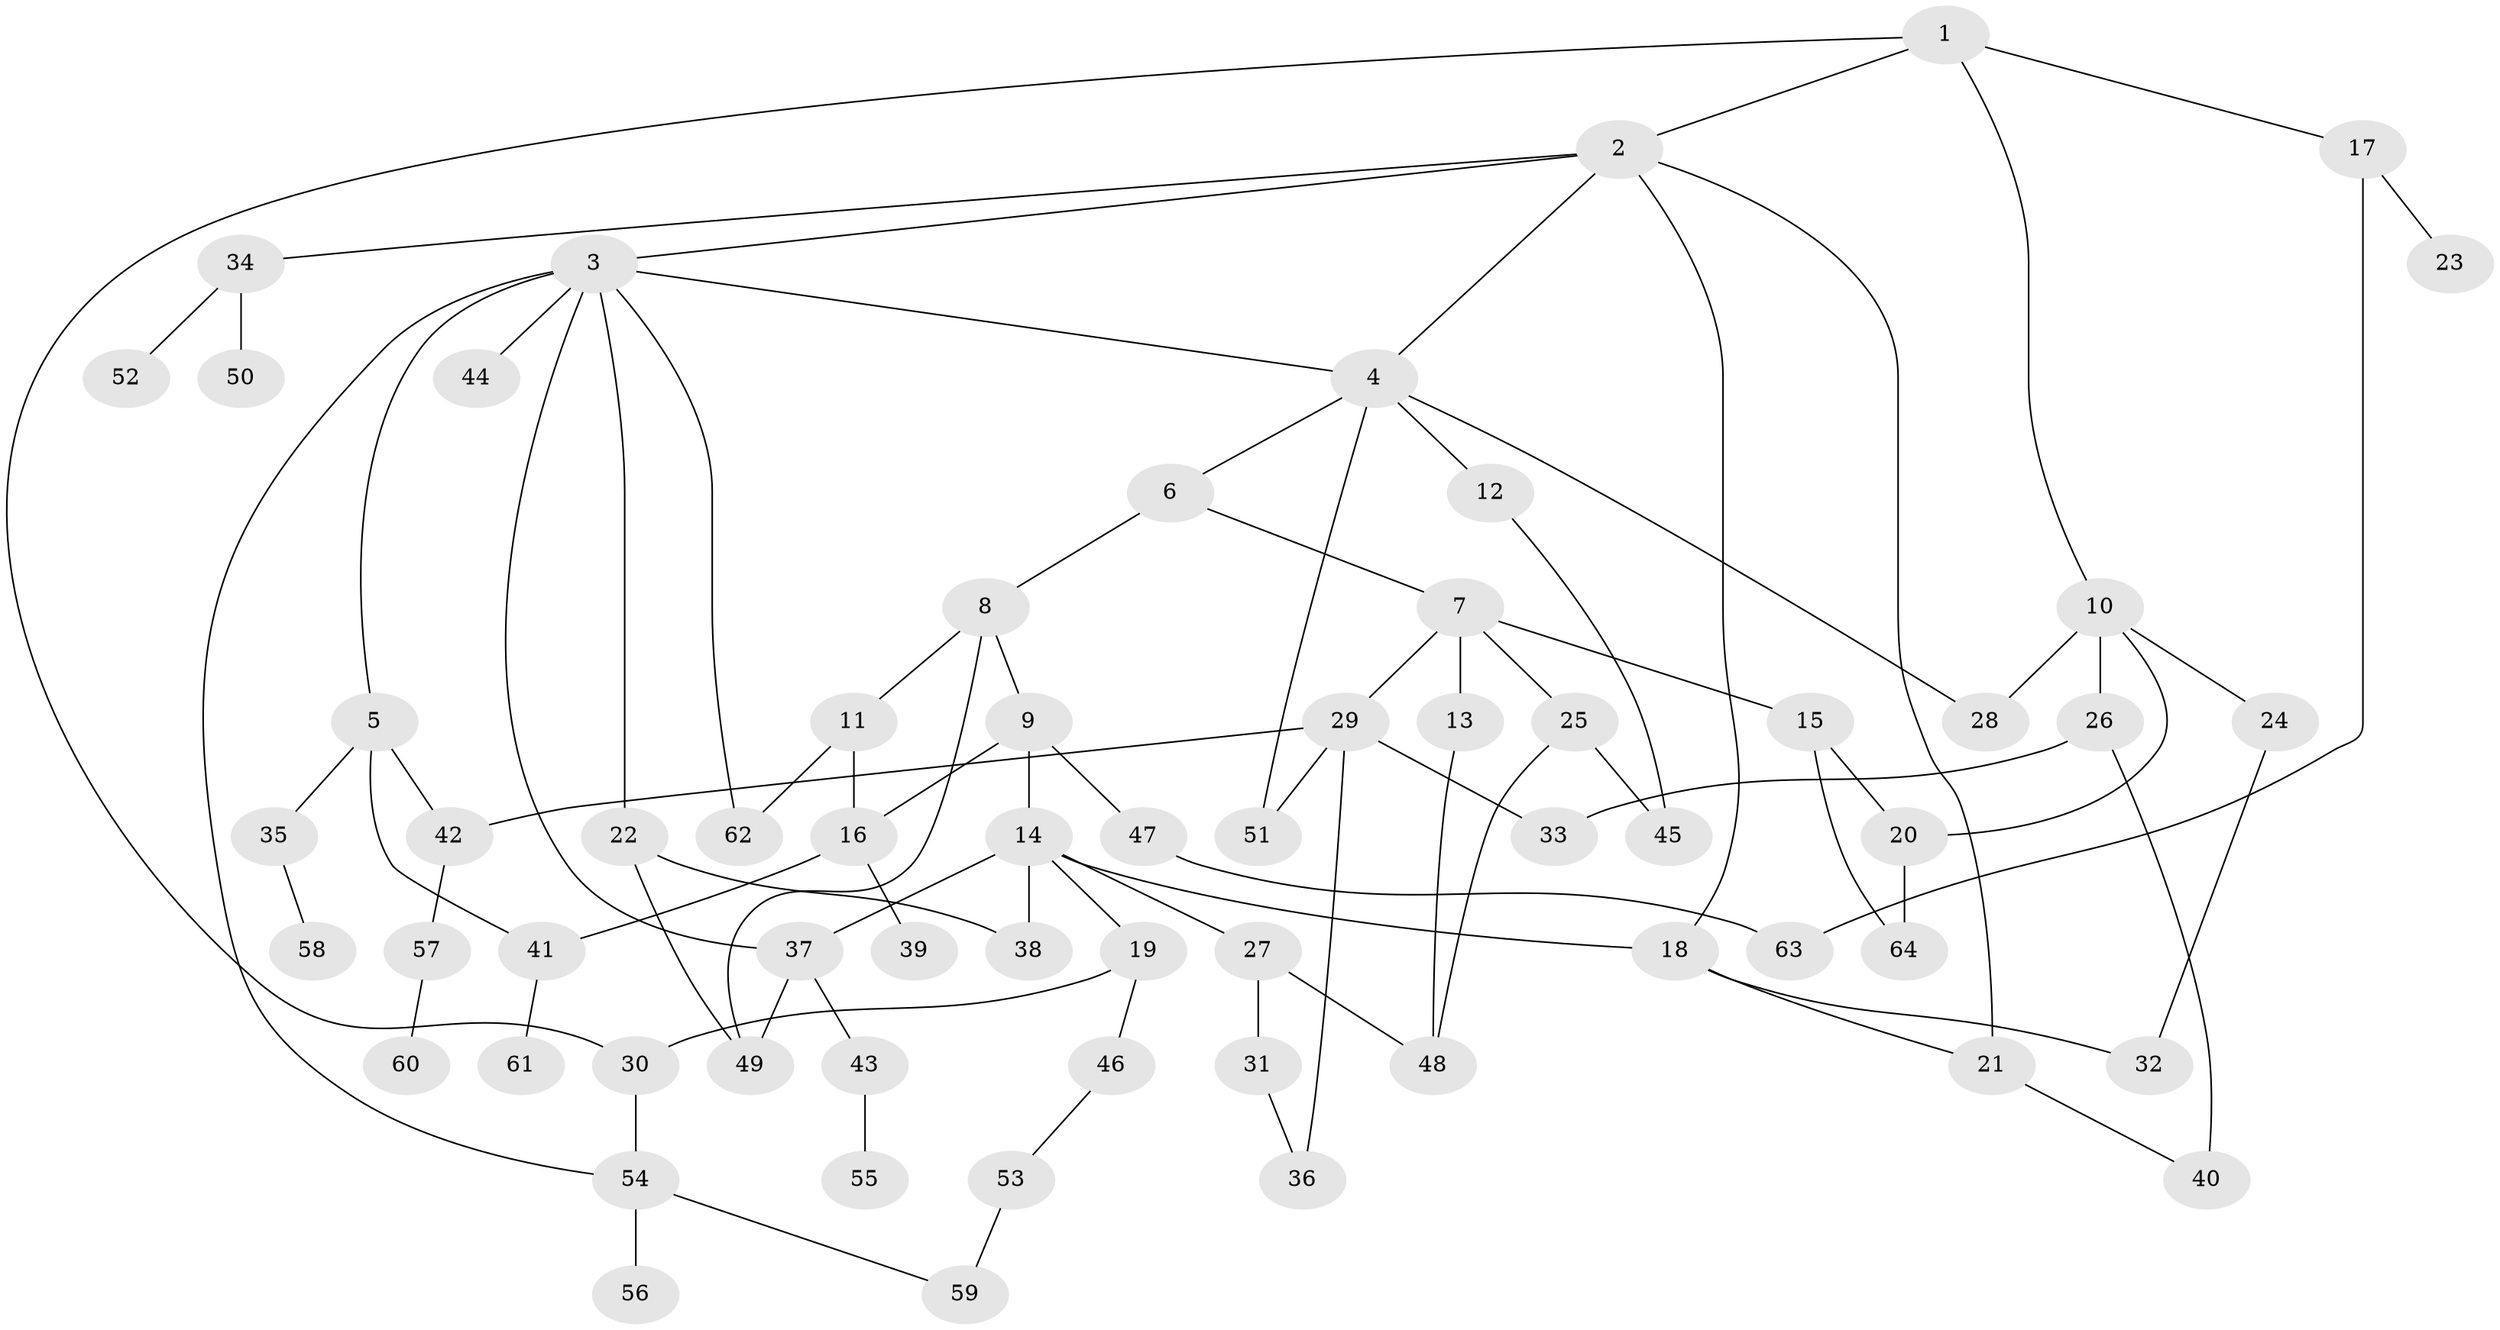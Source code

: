 // Generated by graph-tools (version 1.1) at 2025/49/03/09/25 03:49:24]
// undirected, 64 vertices, 89 edges
graph export_dot {
graph [start="1"]
  node [color=gray90,style=filled];
  1;
  2;
  3;
  4;
  5;
  6;
  7;
  8;
  9;
  10;
  11;
  12;
  13;
  14;
  15;
  16;
  17;
  18;
  19;
  20;
  21;
  22;
  23;
  24;
  25;
  26;
  27;
  28;
  29;
  30;
  31;
  32;
  33;
  34;
  35;
  36;
  37;
  38;
  39;
  40;
  41;
  42;
  43;
  44;
  45;
  46;
  47;
  48;
  49;
  50;
  51;
  52;
  53;
  54;
  55;
  56;
  57;
  58;
  59;
  60;
  61;
  62;
  63;
  64;
  1 -- 2;
  1 -- 10;
  1 -- 17;
  1 -- 30;
  2 -- 3;
  2 -- 21;
  2 -- 34;
  2 -- 4;
  2 -- 18;
  3 -- 4;
  3 -- 5;
  3 -- 22;
  3 -- 37;
  3 -- 44;
  3 -- 54;
  3 -- 62;
  4 -- 6;
  4 -- 12;
  4 -- 28;
  4 -- 51;
  5 -- 35;
  5 -- 41;
  5 -- 42;
  6 -- 7;
  6 -- 8;
  7 -- 13;
  7 -- 15;
  7 -- 25;
  7 -- 29;
  8 -- 9;
  8 -- 11;
  8 -- 49;
  9 -- 14;
  9 -- 47;
  9 -- 16;
  10 -- 20;
  10 -- 24;
  10 -- 26;
  10 -- 28;
  11 -- 16;
  11 -- 62;
  12 -- 45;
  13 -- 48;
  14 -- 18;
  14 -- 19;
  14 -- 27;
  14 -- 38;
  14 -- 37;
  15 -- 64;
  15 -- 20;
  16 -- 39;
  16 -- 41;
  17 -- 23;
  17 -- 63;
  18 -- 32;
  18 -- 21;
  19 -- 46;
  19 -- 30;
  20 -- 64;
  21 -- 40;
  22 -- 38;
  22 -- 49;
  24 -- 32;
  25 -- 48;
  25 -- 45;
  26 -- 33;
  26 -- 40;
  27 -- 31;
  27 -- 48;
  29 -- 33;
  29 -- 36;
  29 -- 42;
  29 -- 51;
  30 -- 54;
  31 -- 36;
  34 -- 50;
  34 -- 52;
  35 -- 58;
  37 -- 43;
  37 -- 49;
  41 -- 61;
  42 -- 57;
  43 -- 55;
  46 -- 53;
  47 -- 63;
  53 -- 59;
  54 -- 56;
  54 -- 59;
  57 -- 60;
}
